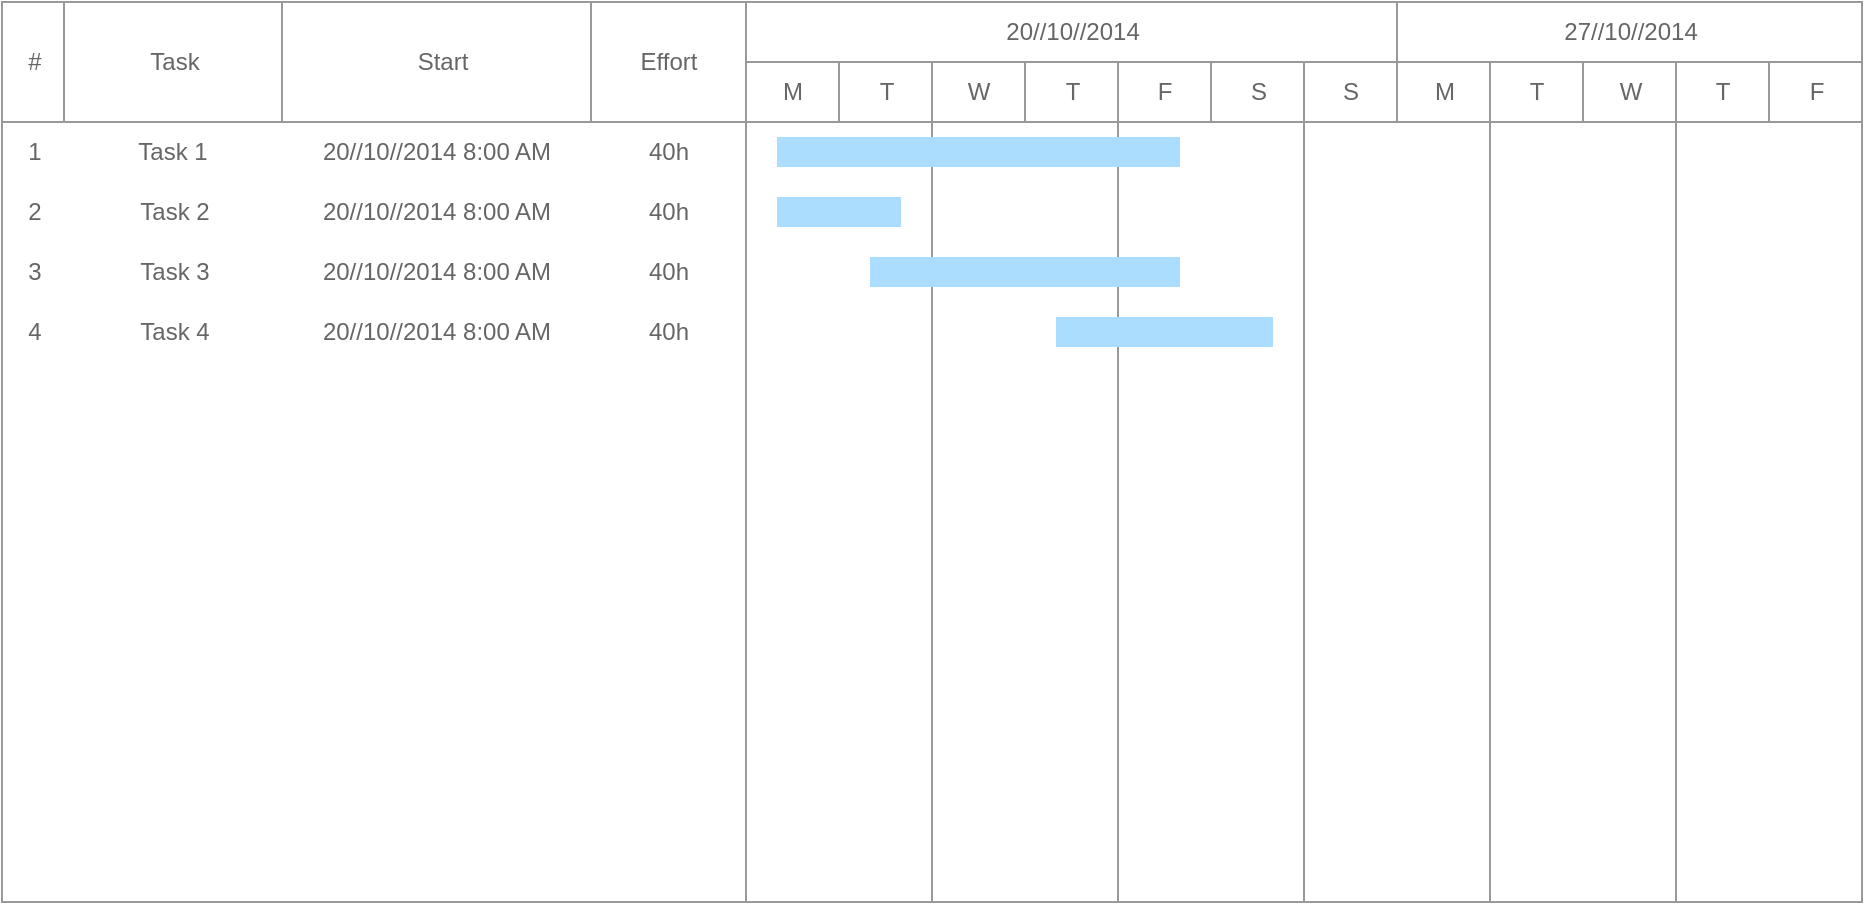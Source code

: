 <mxfile version="14.2.6" type="github"><diagram id="PMPBR1zb95KHmyKUU88k" name="第 1 页"><mxGraphModel dx="1422" dy="762" grid="1" gridSize="10" guides="1" tooltips="1" connect="1" arrows="1" fold="1" page="1" pageScale="1" pageWidth="1100" pageHeight="850" math="0" shadow="0"><root><mxCell id="0"/><mxCell id="1" parent="0"/><mxCell id="0cz5c7G2CwtzE9_tANHb-2" value="" style="strokeWidth=1;shadow=0;dashed=0;align=center;html=1;shape=mxgraph.mockup.graphics.rrect;rSize=0;strokeColor=#999999;" vertex="1" parent="1"><mxGeometry x="40" y="200" width="930" height="450" as="geometry"/></mxCell><mxCell id="0cz5c7G2CwtzE9_tANHb-3" value="#" style="strokeColor=inherit;fillColor=inherit;gradientColor=inherit;strokeWidth=1;shadow=0;dashed=0;align=center;html=1;shape=mxgraph.mockup.graphics.rrect;rSize=0;fontColor=#666666;" vertex="1" parent="0cz5c7G2CwtzE9_tANHb-2"><mxGeometry width="31" height="60" as="geometry"/></mxCell><mxCell id="0cz5c7G2CwtzE9_tANHb-4" value="Task" style="strokeColor=inherit;fillColor=inherit;gradientColor=inherit;strokeWidth=1;shadow=0;dashed=0;align=center;html=1;shape=mxgraph.mockup.graphics.rrect;rSize=0;fontColor=#666666;" vertex="1" parent="0cz5c7G2CwtzE9_tANHb-2"><mxGeometry x="31" width="109" height="60" as="geometry"/></mxCell><mxCell id="0cz5c7G2CwtzE9_tANHb-5" value="Start" style="strokeColor=inherit;fillColor=inherit;gradientColor=inherit;strokeWidth=1;shadow=0;dashed=0;align=center;html=1;shape=mxgraph.mockup.graphics.rrect;rSize=0;fontColor=#666666;" vertex="1" parent="0cz5c7G2CwtzE9_tANHb-2"><mxGeometry x="140" width="160" height="60" as="geometry"/></mxCell><mxCell id="0cz5c7G2CwtzE9_tANHb-6" value="Effort" style="strokeColor=inherit;fillColor=inherit;gradientColor=inherit;strokeWidth=1;shadow=0;dashed=0;align=center;html=1;shape=mxgraph.mockup.graphics.rrect;rSize=0;fontColor=#666666;" vertex="1" parent="0cz5c7G2CwtzE9_tANHb-2"><mxGeometry x="294.5" width="77.5" height="60" as="geometry"/></mxCell><mxCell id="0cz5c7G2CwtzE9_tANHb-7" value="20//10//2014" style="strokeColor=inherit;fillColor=inherit;gradientColor=inherit;strokeWidth=1;shadow=0;dashed=0;align=center;html=1;shape=mxgraph.mockup.graphics.rrect;rSize=0;fontColor=#666666;" vertex="1" parent="0cz5c7G2CwtzE9_tANHb-2"><mxGeometry x="372" width="325.5" height="30" as="geometry"/></mxCell><mxCell id="0cz5c7G2CwtzE9_tANHb-8" value="27//10//2014" style="strokeColor=inherit;fillColor=inherit;gradientColor=inherit;strokeWidth=1;shadow=0;dashed=0;align=center;html=1;shape=mxgraph.mockup.graphics.rrect;rSize=0;fontColor=#666666;" vertex="1" parent="0cz5c7G2CwtzE9_tANHb-2"><mxGeometry x="697.5" width="232.5" height="30" as="geometry"/></mxCell><mxCell id="0cz5c7G2CwtzE9_tANHb-9" value="M" style="strokeColor=inherit;fillColor=inherit;gradientColor=inherit;strokeWidth=1;shadow=0;dashed=0;align=center;html=1;shape=mxgraph.mockup.graphics.rrect;rSize=0;;fontColor=#666666;" vertex="1" parent="0cz5c7G2CwtzE9_tANHb-2"><mxGeometry x="372" y="30" width="46.5" height="30" as="geometry"/></mxCell><mxCell id="0cz5c7G2CwtzE9_tANHb-10" value="T" style="strokeColor=inherit;fillColor=inherit;gradientColor=inherit;strokeWidth=1;shadow=0;dashed=0;align=center;html=1;shape=mxgraph.mockup.graphics.rrect;rSize=0;fontColor=#666666;" vertex="1" parent="0cz5c7G2CwtzE9_tANHb-2"><mxGeometry x="418.5" y="30" width="46.5" height="30" as="geometry"/></mxCell><mxCell id="0cz5c7G2CwtzE9_tANHb-11" value="W" style="strokeColor=inherit;fillColor=inherit;gradientColor=inherit;strokeWidth=1;shadow=0;dashed=0;align=center;html=1;shape=mxgraph.mockup.graphics.rrect;rSize=0;fontColor=#666666;" vertex="1" parent="0cz5c7G2CwtzE9_tANHb-2"><mxGeometry x="465" y="30" width="46.5" height="30" as="geometry"/></mxCell><mxCell id="0cz5c7G2CwtzE9_tANHb-12" value="T" style="strokeColor=inherit;fillColor=inherit;gradientColor=inherit;strokeWidth=1;shadow=0;dashed=0;align=center;html=1;shape=mxgraph.mockup.graphics.rrect;rSize=0;fontColor=#666666;" vertex="1" parent="0cz5c7G2CwtzE9_tANHb-2"><mxGeometry x="511.5" y="30" width="46.5" height="30" as="geometry"/></mxCell><mxCell id="0cz5c7G2CwtzE9_tANHb-13" value="F" style="strokeColor=inherit;fillColor=inherit;gradientColor=inherit;strokeWidth=1;shadow=0;dashed=0;align=center;html=1;shape=mxgraph.mockup.graphics.rrect;rSize=0;fontColor=#666666;" vertex="1" parent="0cz5c7G2CwtzE9_tANHb-2"><mxGeometry x="558" y="30" width="46.5" height="30" as="geometry"/></mxCell><mxCell id="0cz5c7G2CwtzE9_tANHb-14" value="S" style="strokeColor=inherit;fillColor=inherit;gradientColor=inherit;strokeWidth=1;shadow=0;dashed=0;align=center;html=1;shape=mxgraph.mockup.graphics.rrect;rSize=0;fontColor=#666666;" vertex="1" parent="0cz5c7G2CwtzE9_tANHb-2"><mxGeometry x="604.5" y="30" width="46.5" height="30" as="geometry"/></mxCell><mxCell id="0cz5c7G2CwtzE9_tANHb-15" value="S" style="strokeColor=inherit;fillColor=inherit;gradientColor=inherit;strokeWidth=1;shadow=0;dashed=0;align=center;html=1;shape=mxgraph.mockup.graphics.rrect;rSize=0;fontColor=#666666;" vertex="1" parent="0cz5c7G2CwtzE9_tANHb-2"><mxGeometry x="651" y="30" width="46.5" height="30" as="geometry"/></mxCell><mxCell id="0cz5c7G2CwtzE9_tANHb-16" value="M" style="strokeColor=inherit;fillColor=inherit;gradientColor=inherit;strokeWidth=1;shadow=0;dashed=0;align=center;html=1;shape=mxgraph.mockup.graphics.rrect;rSize=0;fontColor=#666666;" vertex="1" parent="0cz5c7G2CwtzE9_tANHb-2"><mxGeometry x="697.5" y="30" width="46.5" height="30" as="geometry"/></mxCell><mxCell id="0cz5c7G2CwtzE9_tANHb-17" value="T" style="strokeColor=inherit;fillColor=inherit;gradientColor=inherit;strokeWidth=1;shadow=0;dashed=0;align=center;html=1;shape=mxgraph.mockup.graphics.rrect;rSize=0;fontColor=#666666;" vertex="1" parent="0cz5c7G2CwtzE9_tANHb-2"><mxGeometry x="744" y="30" width="46.5" height="30" as="geometry"/></mxCell><mxCell id="0cz5c7G2CwtzE9_tANHb-18" value="W" style="strokeColor=inherit;fillColor=inherit;gradientColor=inherit;strokeWidth=1;shadow=0;dashed=0;align=center;html=1;shape=mxgraph.mockup.graphics.rrect;rSize=0;fontColor=#666666;" vertex="1" parent="0cz5c7G2CwtzE9_tANHb-2"><mxGeometry x="790.5" y="30" width="46.5" height="30" as="geometry"/></mxCell><mxCell id="0cz5c7G2CwtzE9_tANHb-19" value="T" style="strokeColor=inherit;fillColor=inherit;gradientColor=inherit;strokeWidth=1;shadow=0;dashed=0;align=center;html=1;shape=mxgraph.mockup.graphics.rrect;rSize=0;fontColor=#666666;" vertex="1" parent="0cz5c7G2CwtzE9_tANHb-2"><mxGeometry x="837" y="30" width="46.5" height="30" as="geometry"/></mxCell><mxCell id="0cz5c7G2CwtzE9_tANHb-20" value="F" style="strokeColor=inherit;fillColor=inherit;gradientColor=inherit;strokeWidth=1;shadow=0;dashed=0;align=center;html=1;shape=mxgraph.mockup.graphics.rrect;rSize=0;fontColor=#666666;" vertex="1" parent="0cz5c7G2CwtzE9_tANHb-2"><mxGeometry x="883.5" y="30" width="46.5" height="30" as="geometry"/></mxCell><mxCell id="0cz5c7G2CwtzE9_tANHb-21" value="" style="strokeColor=inherit;fillColor=inherit;gradientColor=inherit;strokeWidth=1;shadow=0;dashed=0;align=center;html=1;shape=mxgraph.mockup.graphics.rrect;rSize=0;fontColor=#666666;" vertex="1" parent="0cz5c7G2CwtzE9_tANHb-2"><mxGeometry y="60" width="372" height="390" as="geometry"/></mxCell><mxCell id="0cz5c7G2CwtzE9_tANHb-22" value="" style="strokeColor=inherit;fillColor=inherit;gradientColor=inherit;strokeWidth=1;shadow=0;dashed=0;align=center;html=1;shape=mxgraph.mockup.graphics.rrect;rSize=0;fontColor=#666666;" vertex="1" parent="0cz5c7G2CwtzE9_tANHb-2"><mxGeometry x="372" y="60" width="93" height="390" as="geometry"/></mxCell><mxCell id="0cz5c7G2CwtzE9_tANHb-23" value="" style="strokeColor=inherit;fillColor=inherit;gradientColor=inherit;strokeWidth=1;shadow=0;dashed=0;align=center;html=1;shape=mxgraph.mockup.graphics.rrect;rSize=0;fontColor=#666666;" vertex="1" parent="0cz5c7G2CwtzE9_tANHb-2"><mxGeometry x="465" y="60" width="93" height="390" as="geometry"/></mxCell><mxCell id="0cz5c7G2CwtzE9_tANHb-24" value="" style="strokeColor=inherit;fillColor=inherit;gradientColor=inherit;strokeWidth=1;shadow=0;dashed=0;align=center;html=1;shape=mxgraph.mockup.graphics.rrect;rSize=0;fontColor=#666666;" vertex="1" parent="0cz5c7G2CwtzE9_tANHb-2"><mxGeometry x="558" y="60" width="93" height="390" as="geometry"/></mxCell><mxCell id="0cz5c7G2CwtzE9_tANHb-25" value="" style="strokeColor=inherit;fillColor=inherit;gradientColor=inherit;strokeWidth=1;shadow=0;dashed=0;align=center;html=1;shape=mxgraph.mockup.graphics.rrect;rSize=0;fontColor=#666666;" vertex="1" parent="0cz5c7G2CwtzE9_tANHb-2"><mxGeometry x="651" y="60" width="93" height="390" as="geometry"/></mxCell><mxCell id="0cz5c7G2CwtzE9_tANHb-26" value="" style="strokeColor=inherit;fillColor=inherit;gradientColor=inherit;strokeWidth=1;shadow=0;dashed=0;align=center;html=1;shape=mxgraph.mockup.graphics.rrect;rSize=0;fontColor=#666666;" vertex="1" parent="0cz5c7G2CwtzE9_tANHb-2"><mxGeometry x="744" y="60" width="93" height="390" as="geometry"/></mxCell><mxCell id="0cz5c7G2CwtzE9_tANHb-27" value="" style="strokeColor=inherit;fillColor=inherit;gradientColor=inherit;strokeWidth=1;shadow=0;dashed=0;align=center;html=1;shape=mxgraph.mockup.graphics.rrect;rSize=0;fontColor=#666666;" vertex="1" parent="0cz5c7G2CwtzE9_tANHb-2"><mxGeometry x="837" y="60" width="93" height="390" as="geometry"/></mxCell><mxCell id="0cz5c7G2CwtzE9_tANHb-28" value="1" style="strokeWidth=1;shadow=0;dashed=0;align=center;html=1;shape=mxgraph.mockup.graphics.anchor;fontColor=#666666;" vertex="1" parent="0cz5c7G2CwtzE9_tANHb-2"><mxGeometry y="60" width="31" height="30" as="geometry"/></mxCell><mxCell id="0cz5c7G2CwtzE9_tANHb-29" value="Task 1" style="strokeWidth=1;shadow=0;dashed=0;align=center;html=1;shape=mxgraph.mockup.graphics.anchor;fontColor=#666666;" vertex="1" parent="0cz5c7G2CwtzE9_tANHb-2"><mxGeometry x="30" y="60" width="110" height="30" as="geometry"/></mxCell><mxCell id="0cz5c7G2CwtzE9_tANHb-30" value="20//10//2014 8:00 AM" style="strokeWidth=1;shadow=0;dashed=0;align=center;html=1;shape=mxgraph.mockup.graphics.anchor;fontColor=#666666;" vertex="1" parent="0cz5c7G2CwtzE9_tANHb-2"><mxGeometry x="140" y="60" width="154.5" height="30" as="geometry"/></mxCell><mxCell id="0cz5c7G2CwtzE9_tANHb-31" value="40h" style="strokeWidth=1;shadow=0;dashed=0;align=center;html=1;shape=mxgraph.mockup.graphics.anchor;fontColor=#666666;" vertex="1" parent="0cz5c7G2CwtzE9_tANHb-2"><mxGeometry x="294.5" y="60" width="77.5" height="30" as="geometry"/></mxCell><mxCell id="0cz5c7G2CwtzE9_tANHb-32" value="2" style="strokeWidth=1;shadow=0;dashed=0;align=center;html=1;shape=mxgraph.mockup.graphics.anchor;fontColor=#666666;" vertex="1" parent="0cz5c7G2CwtzE9_tANHb-2"><mxGeometry y="90" width="31" height="30" as="geometry"/></mxCell><mxCell id="0cz5c7G2CwtzE9_tANHb-33" value="Task 2" style="strokeWidth=1;shadow=0;dashed=0;align=center;html=1;shape=mxgraph.mockup.graphics.anchor;fontColor=#666666;" vertex="1" parent="0cz5c7G2CwtzE9_tANHb-2"><mxGeometry x="31" y="90" width="109" height="30" as="geometry"/></mxCell><mxCell id="0cz5c7G2CwtzE9_tANHb-34" value="20//10//2014 8:00 AM" style="strokeWidth=1;shadow=0;dashed=0;align=center;html=1;shape=mxgraph.mockup.graphics.anchor;fontColor=#666666;" vertex="1" parent="0cz5c7G2CwtzE9_tANHb-2"><mxGeometry x="140" y="90" width="154.5" height="30" as="geometry"/></mxCell><mxCell id="0cz5c7G2CwtzE9_tANHb-35" value="40h" style="strokeWidth=1;shadow=0;dashed=0;align=center;html=1;shape=mxgraph.mockup.graphics.anchor;fontColor=#666666;" vertex="1" parent="0cz5c7G2CwtzE9_tANHb-2"><mxGeometry x="294.5" y="90" width="77.5" height="30" as="geometry"/></mxCell><mxCell id="0cz5c7G2CwtzE9_tANHb-36" value="3" style="strokeWidth=1;shadow=0;dashed=0;align=center;html=1;shape=mxgraph.mockup.graphics.anchor;fontColor=#666666;" vertex="1" parent="0cz5c7G2CwtzE9_tANHb-2"><mxGeometry y="120" width="31" height="30" as="geometry"/></mxCell><mxCell id="0cz5c7G2CwtzE9_tANHb-37" value="Task 3" style="strokeWidth=1;shadow=0;dashed=0;align=center;html=1;shape=mxgraph.mockup.graphics.anchor;fontColor=#666666;" vertex="1" parent="0cz5c7G2CwtzE9_tANHb-2"><mxGeometry x="31" y="120" width="109" height="30" as="geometry"/></mxCell><mxCell id="0cz5c7G2CwtzE9_tANHb-38" value="20//10//2014 8:00 AM" style="strokeWidth=1;shadow=0;dashed=0;align=center;html=1;shape=mxgraph.mockup.graphics.anchor;fontColor=#666666;" vertex="1" parent="0cz5c7G2CwtzE9_tANHb-2"><mxGeometry x="140" y="120" width="154.5" height="30" as="geometry"/></mxCell><mxCell id="0cz5c7G2CwtzE9_tANHb-39" value="40h" style="strokeWidth=1;shadow=0;dashed=0;align=center;html=1;shape=mxgraph.mockup.graphics.anchor;fontColor=#666666;" vertex="1" parent="0cz5c7G2CwtzE9_tANHb-2"><mxGeometry x="294.5" y="120" width="77.5" height="30" as="geometry"/></mxCell><mxCell id="0cz5c7G2CwtzE9_tANHb-40" value="4" style="strokeWidth=1;shadow=0;dashed=0;align=center;html=1;shape=mxgraph.mockup.graphics.anchor;fontColor=#666666;" vertex="1" parent="0cz5c7G2CwtzE9_tANHb-2"><mxGeometry y="150" width="31" height="30" as="geometry"/></mxCell><mxCell id="0cz5c7G2CwtzE9_tANHb-41" value="Task 4" style="strokeWidth=1;shadow=0;dashed=0;align=center;html=1;shape=mxgraph.mockup.graphics.anchor;fontColor=#666666;" vertex="1" parent="0cz5c7G2CwtzE9_tANHb-2"><mxGeometry x="31" y="150" width="109" height="30" as="geometry"/></mxCell><mxCell id="0cz5c7G2CwtzE9_tANHb-42" value="20//10//2014 8:00 AM" style="strokeWidth=1;shadow=0;dashed=0;align=center;html=1;shape=mxgraph.mockup.graphics.anchor;fontColor=#666666;" vertex="1" parent="0cz5c7G2CwtzE9_tANHb-2"><mxGeometry x="140" y="150" width="154.5" height="30" as="geometry"/></mxCell><mxCell id="0cz5c7G2CwtzE9_tANHb-43" value="40h" style="strokeWidth=1;shadow=0;dashed=0;align=center;html=1;shape=mxgraph.mockup.graphics.anchor;fontColor=#666666;" vertex="1" parent="0cz5c7G2CwtzE9_tANHb-2"><mxGeometry x="294.5" y="150" width="77.5" height="30" as="geometry"/></mxCell><mxCell id="0cz5c7G2CwtzE9_tANHb-44" value="" style="strokeWidth=1;shadow=0;dashed=0;align=center;html=1;shape=mxgraph.mockup.graphics.rrect;rSize=0;strokeColor=none;fillColor=#aaddff;" vertex="1" parent="0cz5c7G2CwtzE9_tANHb-2"><mxGeometry x="387.5" y="67.5" width="201.5" height="15" as="geometry"/></mxCell><mxCell id="0cz5c7G2CwtzE9_tANHb-45" value="" style="strokeWidth=1;shadow=0;dashed=0;align=center;html=1;shape=mxgraph.mockup.graphics.rrect;rSize=0;strokeColor=none;fillColor=#aaddff;" vertex="1" parent="0cz5c7G2CwtzE9_tANHb-2"><mxGeometry x="387.5" y="97.5" width="62" height="15" as="geometry"/></mxCell><mxCell id="0cz5c7G2CwtzE9_tANHb-46" value="" style="strokeWidth=1;shadow=0;dashed=0;align=center;html=1;shape=mxgraph.mockup.graphics.rrect;rSize=0;strokeColor=none;fillColor=#aaddff;" vertex="1" parent="0cz5c7G2CwtzE9_tANHb-2"><mxGeometry x="434" y="127.5" width="155" height="15" as="geometry"/></mxCell><mxCell id="0cz5c7G2CwtzE9_tANHb-47" value="" style="strokeWidth=1;shadow=0;dashed=0;align=center;html=1;shape=mxgraph.mockup.graphics.rrect;rSize=0;strokeColor=none;fillColor=#aaddff;" vertex="1" parent="0cz5c7G2CwtzE9_tANHb-2"><mxGeometry x="527" y="157.5" width="108.5" height="15" as="geometry"/></mxCell></root></mxGraphModel></diagram></mxfile>